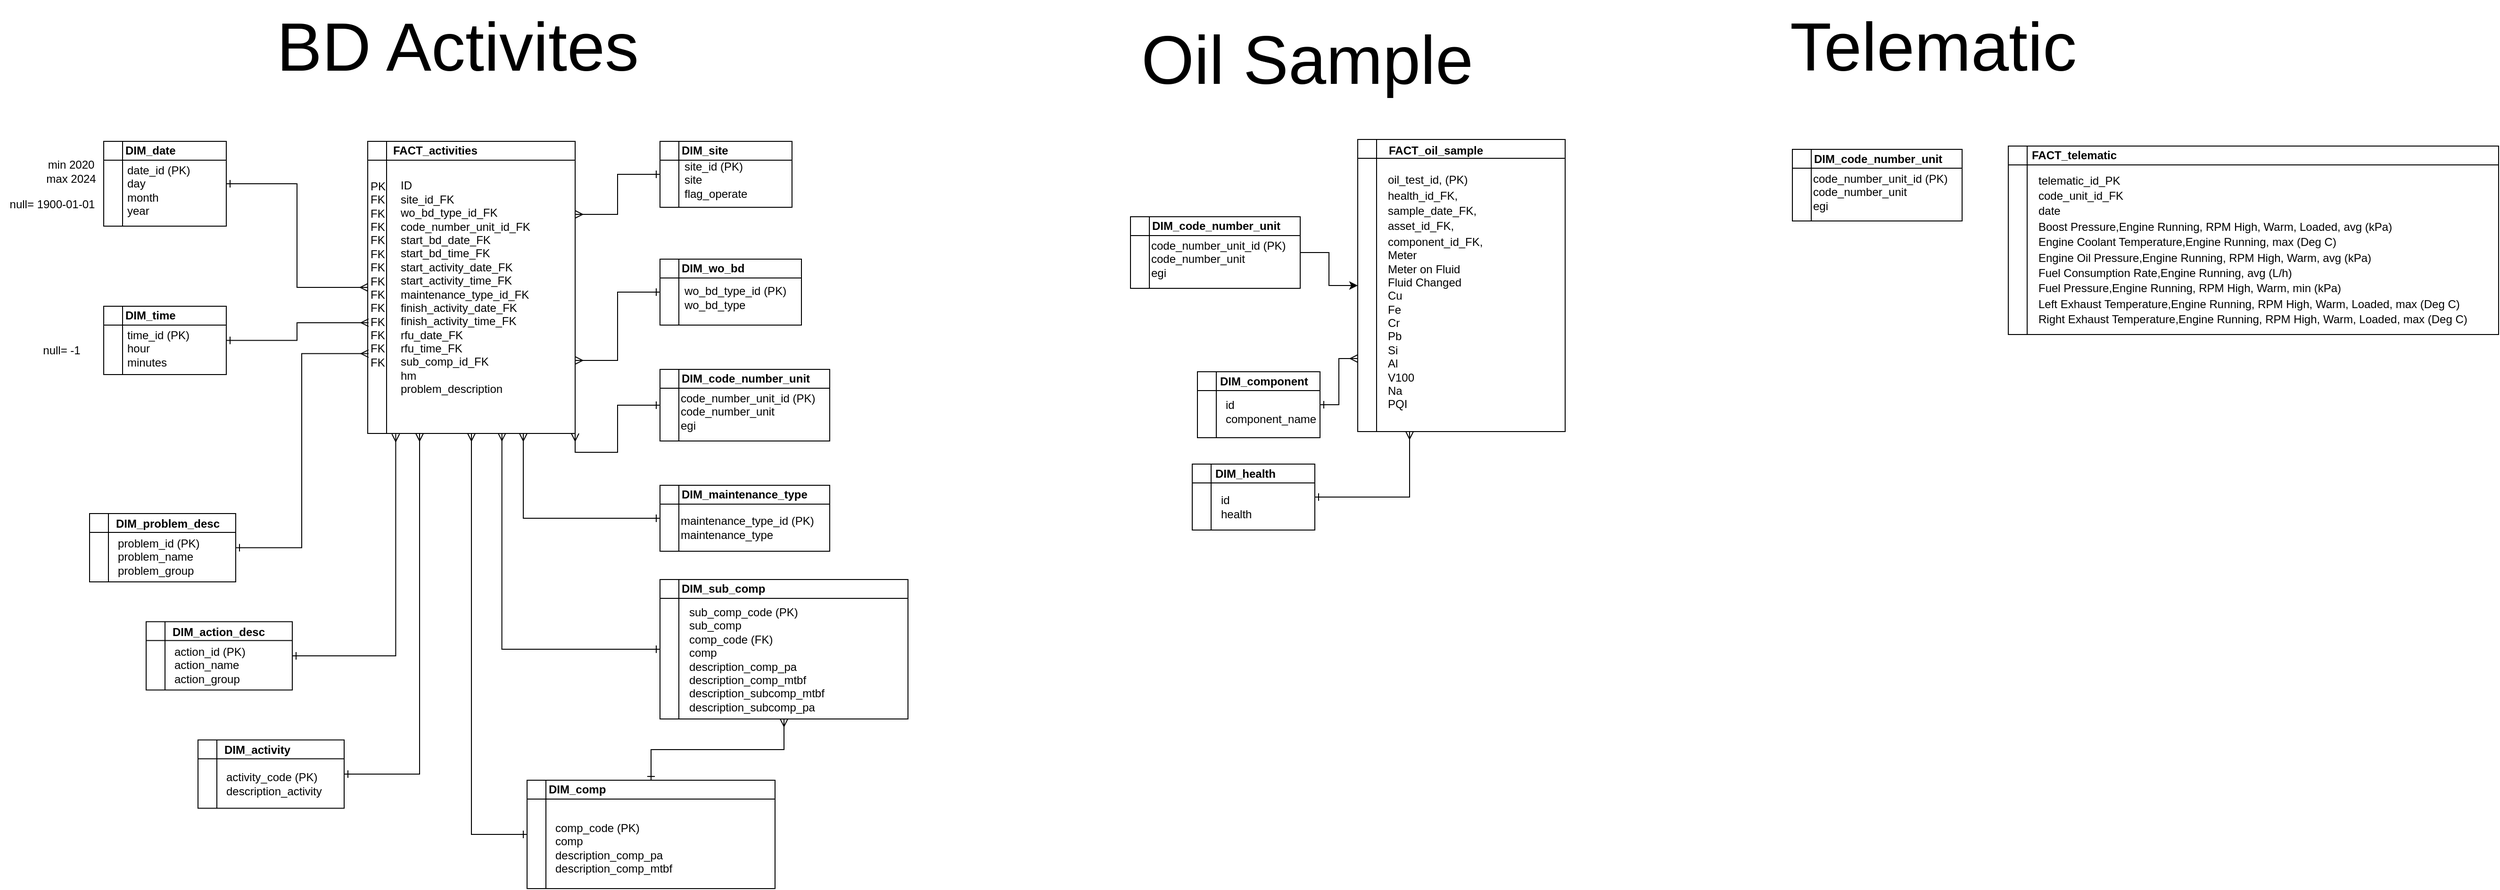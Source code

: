 <mxfile version="20.8.15" type="google"><diagram name="Page-1" id="2ca16b54-16f6-2749-3443-fa8db7711227"><mxGraphModel grid="0" page="0" gridSize="10" guides="1" tooltips="1" connect="1" arrows="1" fold="1" pageScale="1" pageWidth="1100" pageHeight="850" background="none" math="0" shadow="0"><root><mxCell id="0"/><mxCell id="1" parent="0"/><mxCell id="15fcgfCyNM4YxWVer398-3" value="" style="shape=internalStorage;whiteSpace=wrap;html=1;backgroundOutline=1;" vertex="1" parent="1"><mxGeometry x="-160" y="10" width="220" height="310" as="geometry"/></mxCell><mxCell id="15fcgfCyNM4YxWVer398-8" value="ID&lt;br&gt;site_id_FK&lt;br&gt;wo_bd_type_id_FK&lt;br&gt;code_number_unit_id_FK&lt;br&gt;start_bd_date_FK&lt;br&gt;start_bd_time_FK&lt;br&gt;start_activity_date_FK&lt;br&gt;start_activity_time_FK&lt;br&gt;maintenance_type_id_FK&lt;br&gt;finish_activity_date_FK&lt;br&gt;finish_activity_time_FK&lt;br&gt;rfu_date_FK&lt;br&gt;rfu_time_FK&lt;br&gt;sub_comp_id_FK&lt;br&gt;hm&lt;br&gt;problem_description" style="text;html=1;align=left;verticalAlign=middle;resizable=0;points=[];autosize=1;strokeColor=none;fillColor=none;fontSize=12;" vertex="1" parent="1"><mxGeometry x="-127.5" y="44" width="155" height="242" as="geometry"/></mxCell><mxCell id="15fcgfCyNM4YxWVer398-9" value="PK&lt;br&gt;FK&lt;br&gt;FK&lt;br&gt;FK&lt;br&gt;FK&lt;br&gt;FK&lt;br&gt;FK&lt;br&gt;FK&lt;br&gt;FK&lt;br&gt;FK&lt;br&gt;FK&lt;br&gt;FK&lt;br&gt;FK&lt;br&gt;FK&lt;br&gt;" style="text;html=1;align=left;verticalAlign=middle;resizable=0;points=[];autosize=1;strokeColor=none;fillColor=none;fontSize=12;spacing=3;" vertex="1" parent="1"><mxGeometry x="-160" y="41" width="40" height="220" as="geometry"/></mxCell><mxCell id="15fcgfCyNM4YxWVer398-10" value="FACT_activities" style="text;html=1;align=left;verticalAlign=middle;resizable=0;points=[];autosize=1;strokeColor=none;fillColor=none;fontSize=12;spacing=3;fontStyle=1" vertex="1" parent="1"><mxGeometry x="-136" y="5" width="110" height="30" as="geometry"/></mxCell><mxCell id="15fcgfCyNM4YxWVer398-35" style="edgeStyle=orthogonalEdgeStyle;rounded=0;orthogonalLoop=1;jettySize=auto;html=1;entryX=1;entryY=0.25;entryDx=0;entryDy=0;fontSize=12;endArrow=ERmany;endFill=0;startArrow=ERone;startFill=0;" edge="1" parent="1" source="15fcgfCyNM4YxWVer398-11" target="15fcgfCyNM4YxWVer398-3"><mxGeometry relative="1" as="geometry"/></mxCell><mxCell id="15fcgfCyNM4YxWVer398-11" value="" style="shape=internalStorage;whiteSpace=wrap;html=1;backgroundOutline=1;" vertex="1" parent="1"><mxGeometry x="150" y="10" width="140" height="70" as="geometry"/></mxCell><mxCell id="15fcgfCyNM4YxWVer398-12" value="DIM_site" style="text;html=1;align=left;verticalAlign=middle;resizable=0;points=[];autosize=1;strokeColor=none;fillColor=none;fontSize=12;spacing=3;fontStyle=1" vertex="1" parent="1"><mxGeometry x="170" y="5" width="70" height="30" as="geometry"/></mxCell><mxCell id="15fcgfCyNM4YxWVer398-13" value="site_id (PK)&lt;br&gt;site&lt;br&gt;flag_operate" style="text;html=1;align=left;verticalAlign=middle;resizable=0;points=[];autosize=1;strokeColor=none;fillColor=none;fontSize=12;" vertex="1" parent="1"><mxGeometry x="174" y="21" width="90" height="60" as="geometry"/></mxCell><mxCell id="15fcgfCyNM4YxWVer398-36" style="edgeStyle=orthogonalEdgeStyle;rounded=0;orthogonalLoop=1;jettySize=auto;html=1;entryX=1;entryY=0.75;entryDx=0;entryDy=0;fontSize=12;endArrow=ERmany;endFill=0;startArrow=ERone;startFill=0;" edge="1" parent="1" source="15fcgfCyNM4YxWVer398-14" target="15fcgfCyNM4YxWVer398-3"><mxGeometry relative="1" as="geometry"/></mxCell><mxCell id="15fcgfCyNM4YxWVer398-14" value="" style="shape=internalStorage;whiteSpace=wrap;html=1;backgroundOutline=1;" vertex="1" parent="1"><mxGeometry x="150" y="135" width="150" height="70" as="geometry"/></mxCell><mxCell id="15fcgfCyNM4YxWVer398-15" value="DIM_wo_bd" style="text;html=1;align=left;verticalAlign=middle;resizable=0;points=[];autosize=1;strokeColor=none;fillColor=none;fontSize=12;spacing=3;fontStyle=1" vertex="1" parent="1"><mxGeometry x="170" y="130" width="90" height="30" as="geometry"/></mxCell><mxCell id="15fcgfCyNM4YxWVer398-16" value="wo_bd_type_id (PK)&lt;br&gt;wo_bd_type" style="text;html=1;align=left;verticalAlign=middle;resizable=0;points=[];autosize=1;strokeColor=none;fillColor=none;fontSize=12;" vertex="1" parent="1"><mxGeometry x="174" y="156" width="130" height="40" as="geometry"/></mxCell><mxCell id="15fcgfCyNM4YxWVer398-38" style="edgeStyle=orthogonalEdgeStyle;rounded=0;orthogonalLoop=1;jettySize=auto;html=1;entryX=1;entryY=1;entryDx=0;entryDy=0;fontSize=12;startArrow=ERone;startFill=0;endArrow=ERmany;endFill=0;" edge="1" parent="1" source="15fcgfCyNM4YxWVer398-17" target="15fcgfCyNM4YxWVer398-3"><mxGeometry relative="1" as="geometry"/></mxCell><mxCell id="15fcgfCyNM4YxWVer398-17" value="" style="shape=internalStorage;whiteSpace=wrap;html=1;backgroundOutline=1;" vertex="1" parent="1"><mxGeometry x="150" y="252" width="180" height="76" as="geometry"/></mxCell><mxCell id="15fcgfCyNM4YxWVer398-18" value="DIM_code_number_unit" style="text;html=1;align=left;verticalAlign=middle;resizable=0;points=[];autosize=1;strokeColor=none;fillColor=none;fontSize=12;spacing=3;fontStyle=1" vertex="1" parent="1"><mxGeometry x="170" y="247" width="160" height="30" as="geometry"/></mxCell><mxCell id="15fcgfCyNM4YxWVer398-19" value="code_number_unit_id (PK)&lt;br&gt;code_number_unit&lt;br&gt;egi" style="text;html=1;align=left;verticalAlign=middle;resizable=0;points=[];autosize=1;strokeColor=none;fillColor=none;fontSize=12;" vertex="1" parent="1"><mxGeometry x="170" y="267" width="170" height="60" as="geometry"/></mxCell><mxCell id="15fcgfCyNM4YxWVer398-34" style="edgeStyle=orthogonalEdgeStyle;rounded=0;orthogonalLoop=1;jettySize=auto;html=1;entryX=0;entryY=0.5;entryDx=0;entryDy=0;fontSize=12;startArrow=ERone;startFill=0;endArrow=ERmany;endFill=0;" edge="1" parent="1" source="15fcgfCyNM4YxWVer398-20" target="15fcgfCyNM4YxWVer398-3"><mxGeometry relative="1" as="geometry"/></mxCell><mxCell id="15fcgfCyNM4YxWVer398-20" value="" style="shape=internalStorage;whiteSpace=wrap;html=1;backgroundOutline=1;" vertex="1" parent="1"><mxGeometry x="-440" y="10" width="130" height="90" as="geometry"/></mxCell><mxCell id="15fcgfCyNM4YxWVer398-21" value="DIM_date" style="text;html=1;align=left;verticalAlign=middle;resizable=0;points=[];autosize=1;strokeColor=none;fillColor=none;fontSize=12;spacing=3;fontStyle=1" vertex="1" parent="1"><mxGeometry x="-420" y="5" width="80" height="30" as="geometry"/></mxCell><mxCell id="15fcgfCyNM4YxWVer398-22" value="date_id (PK)&lt;br&gt;day&lt;br&gt;month&lt;br&gt;year" style="text;html=1;align=left;verticalAlign=middle;resizable=0;points=[];autosize=1;strokeColor=none;fillColor=none;fontSize=12;" vertex="1" parent="1"><mxGeometry x="-417" y="27" width="90" height="70" as="geometry"/></mxCell><mxCell id="15fcgfCyNM4YxWVer398-33" style="edgeStyle=orthogonalEdgeStyle;rounded=0;orthogonalLoop=1;jettySize=auto;html=1;fontSize=12;entryX=0.022;entryY=0.734;entryDx=0;entryDy=0;entryPerimeter=0;startArrow=ERone;startFill=0;endArrow=ERmany;endFill=0;" edge="1" parent="1" source="15fcgfCyNM4YxWVer398-23" target="15fcgfCyNM4YxWVer398-9"><mxGeometry relative="1" as="geometry"><mxPoint x="-200.0" y="280" as="targetPoint"/></mxGeometry></mxCell><mxCell id="15fcgfCyNM4YxWVer398-23" value="" style="shape=internalStorage;whiteSpace=wrap;html=1;backgroundOutline=1;" vertex="1" parent="1"><mxGeometry x="-440" y="185" width="130" height="72.5" as="geometry"/></mxCell><mxCell id="15fcgfCyNM4YxWVer398-24" value="DIM_time" style="text;html=1;align=left;verticalAlign=middle;resizable=0;points=[];autosize=1;strokeColor=none;fillColor=none;fontSize=12;spacing=3;fontStyle=1" vertex="1" parent="1"><mxGeometry x="-420" y="180" width="80" height="30" as="geometry"/></mxCell><mxCell id="15fcgfCyNM4YxWVer398-25" value="time_id (PK)&lt;br&gt;hour&lt;br&gt;minutes" style="text;html=1;align=left;verticalAlign=middle;resizable=0;points=[];autosize=1;strokeColor=none;fillColor=none;fontSize=12;" vertex="1" parent="1"><mxGeometry x="-417" y="200" width="90" height="60" as="geometry"/></mxCell><mxCell id="15fcgfCyNM4YxWVer398-39" style="edgeStyle=orthogonalEdgeStyle;rounded=0;orthogonalLoop=1;jettySize=auto;html=1;entryX=0.75;entryY=1;entryDx=0;entryDy=0;fontSize=12;startArrow=ERone;startFill=0;endArrow=ERmany;endFill=0;" edge="1" parent="1" source="15fcgfCyNM4YxWVer398-26" target="15fcgfCyNM4YxWVer398-3"><mxGeometry relative="1" as="geometry"/></mxCell><mxCell id="15fcgfCyNM4YxWVer398-26" value="" style="shape=internalStorage;whiteSpace=wrap;html=1;backgroundOutline=1;" vertex="1" parent="1"><mxGeometry x="150" y="375" width="180" height="70" as="geometry"/></mxCell><mxCell id="15fcgfCyNM4YxWVer398-27" value="DIM_maintenance_type" style="text;html=1;align=left;verticalAlign=middle;resizable=0;points=[];autosize=1;strokeColor=none;fillColor=none;fontSize=12;spacing=3;fontStyle=1" vertex="1" parent="1"><mxGeometry x="170" y="370" width="160" height="30" as="geometry"/></mxCell><mxCell id="15fcgfCyNM4YxWVer398-28" value="maintenance_type_id (PK)&lt;br&gt;maintenance_type" style="text;html=1;align=left;verticalAlign=middle;resizable=0;points=[];autosize=1;strokeColor=none;fillColor=none;fontSize=12;" vertex="1" parent="1"><mxGeometry x="170" y="400" width="160" height="40" as="geometry"/></mxCell><mxCell id="15fcgfCyNM4YxWVer398-40" style="edgeStyle=orthogonalEdgeStyle;rounded=0;orthogonalLoop=1;jettySize=auto;html=1;entryX=0.647;entryY=0.999;entryDx=0;entryDy=0;fontSize=12;startArrow=ERone;startFill=0;endArrow=ERmany;endFill=0;entryPerimeter=0;" edge="1" parent="1" source="15fcgfCyNM4YxWVer398-29" target="15fcgfCyNM4YxWVer398-3"><mxGeometry relative="1" as="geometry"/></mxCell><mxCell id="15fcgfCyNM4YxWVer398-29" value="" style="shape=internalStorage;whiteSpace=wrap;html=1;backgroundOutline=1;" vertex="1" parent="1"><mxGeometry x="150" y="475" width="263" height="148" as="geometry"/></mxCell><mxCell id="15fcgfCyNM4YxWVer398-30" value="DIM_sub_comp" style="text;html=1;align=left;verticalAlign=middle;resizable=0;points=[];autosize=1;strokeColor=none;fillColor=none;fontSize=12;spacing=3;fontStyle=1" vertex="1" parent="1"><mxGeometry x="170" y="470" width="110" height="30" as="geometry"/></mxCell><mxCell id="15fcgfCyNM4YxWVer398-31" value="sub_comp_code (PK)&lt;br&gt;sub_comp&lt;br&gt;comp_code (FK)&lt;br&gt;comp&lt;br&gt;description_comp_pa&lt;br&gt;description_comp_mtbf&lt;br style=&quot;border-color: var(--border-color);&quot;&gt;description_subcomp_mtbf&lt;br&gt;description_subcomp_pa" style="text;html=1;align=left;verticalAlign=middle;resizable=0;points=[];autosize=1;strokeColor=none;fillColor=none;fontSize=12;" vertex="1" parent="1"><mxGeometry x="179" y="496" width="161" height="127" as="geometry"/></mxCell><mxCell id="15fcgfCyNM4YxWVer398-41" value="min 2020&lt;br&gt;max 2024" style="text;html=1;align=center;verticalAlign=middle;resizable=0;points=[];autosize=1;strokeColor=none;fillColor=none;fontSize=12;" vertex="1" parent="1"><mxGeometry x="-515" y="22" width="80" height="40" as="geometry"/></mxCell><mxCell id="15fcgfCyNM4YxWVer398-43" value="null= 1900-01-01" style="text;html=1;align=center;verticalAlign=middle;resizable=0;points=[];autosize=1;strokeColor=none;fillColor=none;fontSize=12;" vertex="1" parent="1"><mxGeometry x="-550" y="62" width="110" height="30" as="geometry"/></mxCell><mxCell id="15fcgfCyNM4YxWVer398-44" value="null= -1" style="text;html=1;align=center;verticalAlign=middle;resizable=0;points=[];autosize=1;strokeColor=none;fillColor=none;fontSize=12;" vertex="1" parent="1"><mxGeometry x="-515" y="217" width="60" height="30" as="geometry"/></mxCell><mxCell id="15fcgfCyNM4YxWVer398-45" value="" style="shape=internalStorage;whiteSpace=wrap;html=1;backgroundOutline=1;" vertex="1" parent="1"><mxGeometry x="890" y="8" width="220" height="310" as="geometry"/></mxCell><mxCell id="15fcgfCyNM4YxWVer398-67" style="edgeStyle=orthogonalEdgeStyle;rounded=0;orthogonalLoop=1;jettySize=auto;html=1;entryX=0;entryY=0.75;entryDx=0;entryDy=0;fontSize=12;startArrow=ERone;startFill=0;endArrow=ERmany;endFill=0;" edge="1" parent="1" source="15fcgfCyNM4YxWVer398-61" target="15fcgfCyNM4YxWVer398-45"><mxGeometry relative="1" as="geometry"/></mxCell><mxCell id="15fcgfCyNM4YxWVer398-61" value="" style="shape=internalStorage;whiteSpace=wrap;html=1;backgroundOutline=1;" vertex="1" parent="1"><mxGeometry x="720" y="254.5" width="130" height="70" as="geometry"/></mxCell><mxCell id="15fcgfCyNM4YxWVer398-62" value="DIM_component" style="text;html=1;align=left;verticalAlign=middle;resizable=0;points=[];autosize=1;strokeColor=none;fillColor=none;fontSize=12;spacing=3;fontStyle=1" vertex="1" parent="1"><mxGeometry x="741" y="249.5" width="120" height="30" as="geometry"/></mxCell><mxCell id="15fcgfCyNM4YxWVer398-63" value="id&lt;br&gt;component_name" style="text;html=1;align=left;verticalAlign=middle;resizable=0;points=[];autosize=1;strokeColor=none;fillColor=none;fontSize=12;" vertex="1" parent="1"><mxGeometry x="748" y="277" width="120" height="40" as="geometry"/></mxCell><mxCell id="15fcgfCyNM4YxWVer398-68" value="&lt;div style=&quot;box-sizing: border-box; overflow: auto; padding: 1px 0px; margin-top: 0px; margin-bottom: 0px; line-height: inherit; word-break: break-all; overflow-wrap: break-word; border: 0px; border-radius: 0px; vertical-align: baseline;&quot;&gt;oil_test_id, (PK)&lt;/div&gt;&lt;div style=&quot;box-sizing: border-box; overflow: auto; padding: 1px 0px; margin-top: 0px; margin-bottom: 0px; line-height: inherit; word-break: break-all; overflow-wrap: break-word; border: 0px; border-radius: 0px; vertical-align: baseline;&quot;&gt;health_id_FK, &lt;/div&gt;&lt;div style=&quot;box-sizing: border-box; overflow: auto; padding: 1px 0px; margin-top: 0px; margin-bottom: 0px; line-height: inherit; word-break: break-all; overflow-wrap: break-word; border: 0px; border-radius: 0px; vertical-align: baseline;&quot;&gt;sample_date_FK, &lt;/div&gt;&lt;div style=&quot;box-sizing: border-box; overflow: auto; padding: 1px 0px; margin-top: 0px; margin-bottom: 0px; line-height: inherit; word-break: break-all; overflow-wrap: break-word; border: 0px; border-radius: 0px; vertical-align: baseline;&quot;&gt;asset_id_FK, &lt;/div&gt;&lt;div style=&quot;box-sizing: border-box; overflow: auto; padding: 1px 0px; margin-top: 0px; margin-bottom: 0px; line-height: inherit; word-break: break-all; overflow-wrap: break-word; border: 0px; border-radius: 0px; vertical-align: baseline;&quot;&gt;component_id_FK,&lt;br&gt;Meter&lt;br&gt;Meter on Fluid&lt;br&gt;Fluid Changed&lt;br&gt;Cu&lt;br&gt;Fe&lt;br&gt;Cr&lt;br&gt;Pb&lt;br&gt;Si&lt;br&gt;Al&lt;br&gt;V100&lt;br&gt;Na&lt;br&gt;PQI&lt;/div&gt;" style="text;html=1;align=left;verticalAlign=middle;resizable=0;points=[];autosize=1;strokeColor=none;fillColor=none;fontSize=12;fontFamily=Helvetica;" vertex="1" parent="1"><mxGeometry x="920" y="35" width="120" height="270" as="geometry"/></mxCell><mxCell id="15fcgfCyNM4YxWVer398-72" style="edgeStyle=orthogonalEdgeStyle;rounded=0;orthogonalLoop=1;jettySize=auto;html=1;entryX=0.25;entryY=1;entryDx=0;entryDy=0;fontFamily=Helvetica;fontSize=12;startArrow=ERone;startFill=0;endArrow=ERmany;endFill=0;" edge="1" parent="1" source="15fcgfCyNM4YxWVer398-69" target="15fcgfCyNM4YxWVer398-45"><mxGeometry relative="1" as="geometry"/></mxCell><mxCell id="15fcgfCyNM4YxWVer398-69" value="" style="shape=internalStorage;whiteSpace=wrap;html=1;backgroundOutline=1;" vertex="1" parent="1"><mxGeometry x="714.5" y="352.5" width="130" height="70" as="geometry"/></mxCell><mxCell id="15fcgfCyNM4YxWVer398-70" value="DIM_health" style="text;html=1;align=left;verticalAlign=middle;resizable=0;points=[];autosize=1;strokeColor=none;fillColor=none;fontSize=12;spacing=3;fontStyle=1" vertex="1" parent="1"><mxGeometry x="735.5" y="347.5" width="90" height="30" as="geometry"/></mxCell><mxCell id="15fcgfCyNM4YxWVer398-71" value="id&lt;br&gt;health" style="text;html=1;align=left;verticalAlign=middle;resizable=0;points=[];autosize=1;strokeColor=none;fillColor=none;fontSize=12;" vertex="1" parent="1"><mxGeometry x="743" y="377.5" width="60" height="40" as="geometry"/></mxCell><mxCell id="15fcgfCyNM4YxWVer398-73" value="FACT_oil_sample" style="text;html=1;align=left;verticalAlign=middle;resizable=0;points=[];autosize=1;strokeColor=none;fillColor=none;fontSize=12;spacing=3;fontStyle=1" vertex="1" parent="1"><mxGeometry x="920" y="5" width="130" height="30" as="geometry"/></mxCell><mxCell id="15fcgfCyNM4YxWVer398-77" value="" style="shape=internalStorage;whiteSpace=wrap;html=1;backgroundOutline=1;" vertex="1" parent="1"><mxGeometry x="1580" y="15" width="520" height="200" as="geometry"/></mxCell><mxCell id="15fcgfCyNM4YxWVer398-78" value="FACT_telematic" style="text;html=1;align=left;verticalAlign=middle;resizable=0;points=[];autosize=1;strokeColor=none;fillColor=none;fontSize=12;spacing=3;fontStyle=1" vertex="1" parent="1"><mxGeometry x="1602" y="10" width="120" height="30" as="geometry"/></mxCell><mxCell id="15fcgfCyNM4YxWVer398-79" value="&lt;div style=&quot;box-sizing: border-box; overflow: auto; padding: 1px 0px; margin-top: 0px; margin-bottom: 0px; line-height: inherit; word-break: break-all; overflow-wrap: break-word; border: 0px; border-radius: 0px; vertical-align: baseline;&quot;&gt;&lt;div style=&quot;box-sizing: border-box; overflow: auto; padding: 1px 0px; margin-top: 0px; margin-bottom: 0px; line-height: inherit; word-break: break-all; overflow-wrap: break-word; border: 0px; border-radius: 0px; vertical-align: baseline;&quot;&gt;telematic_id_PK&lt;/div&gt;&lt;div style=&quot;box-sizing: border-box; overflow: auto; padding: 1px 0px; margin-top: 0px; margin-bottom: 0px; line-height: inherit; word-break: break-all; overflow-wrap: break-word; border: 0px; border-radius: 0px; vertical-align: baseline;&quot;&gt;code_unit_id_FK&lt;br&gt;&lt;/div&gt;&lt;div style=&quot;box-sizing: border-box; overflow: auto; padding: 1px 0px; margin-top: 0px; margin-bottom: 0px; line-height: inherit; word-break: break-all; overflow-wrap: break-word; border: 0px; border-radius: 0px; vertical-align: baseline;&quot;&gt;date&lt;/div&gt;&lt;div style=&quot;box-sizing: border-box; overflow: auto; padding: 1px 0px; margin-top: 0px; margin-bottom: 0px; line-height: inherit; word-break: break-all; overflow-wrap: break-word; border: 0px; border-radius: 0px; vertical-align: baseline;&quot;&gt;Boost Pressure,Engine Running, RPM High, Warm, Loaded, avg (kPa)&lt;/div&gt;&lt;div style=&quot;box-sizing: border-box; overflow: auto; padding: 1px 0px; margin-top: 0px; margin-bottom: 0px; line-height: inherit; word-break: break-all; overflow-wrap: break-word; border: 0px; border-radius: 0px; vertical-align: baseline;&quot;&gt;Engine Coolant Temperature,Engine Running, max (Deg C)&lt;/div&gt;&lt;div style=&quot;box-sizing: border-box; overflow: auto; padding: 1px 0px; margin-top: 0px; margin-bottom: 0px; line-height: inherit; word-break: break-all; overflow-wrap: break-word; border: 0px; border-radius: 0px; vertical-align: baseline;&quot;&gt;Engine Oil Pressure,Engine Running, RPM High, Warm, avg (kPa)&lt;/div&gt;&lt;div style=&quot;box-sizing: border-box; overflow: auto; padding: 1px 0px; margin-top: 0px; margin-bottom: 0px; line-height: inherit; word-break: break-all; overflow-wrap: break-word; border: 0px; border-radius: 0px; vertical-align: baseline;&quot;&gt;Fuel Consumption Rate,Engine Running, avg (L/h)&lt;/div&gt;&lt;div style=&quot;box-sizing: border-box; overflow: auto; padding: 1px 0px; margin-top: 0px; margin-bottom: 0px; line-height: inherit; word-break: break-all; overflow-wrap: break-word; border: 0px; border-radius: 0px; vertical-align: baseline;&quot;&gt;Fuel Pressure,Engine Running, RPM High, Warm, min (kPa)&lt;/div&gt;&lt;div style=&quot;box-sizing: border-box; overflow: auto; padding: 1px 0px; margin-top: 0px; margin-bottom: 0px; line-height: inherit; word-break: break-all; overflow-wrap: break-word; border: 0px; border-radius: 0px; vertical-align: baseline;&quot;&gt;Left Exhaust Temperature,Engine Running, RPM High, Warm, Loaded, max (Deg C)&lt;/div&gt;&lt;div style=&quot;box-sizing: border-box; overflow: auto; padding: 1px 0px; margin-top: 0px; margin-bottom: 0px; line-height: inherit; word-break: break-all; overflow-wrap: break-word; border: 0px; border-radius: 0px; vertical-align: baseline;&quot;&gt;Right Exhaust Temperature,Engine Running, RPM High, Warm, Loaded, max (Deg C)&lt;/div&gt;&lt;/div&gt;" style="text;html=1;align=left;verticalAlign=middle;resizable=0;points=[];autosize=1;strokeColor=none;fillColor=none;fontSize=12;fontFamily=Helvetica;" vertex="1" parent="1"><mxGeometry x="1610" y="35" width="480" height="180" as="geometry"/></mxCell><mxCell id="15fcgfCyNM4YxWVer398-87" value="&lt;font style=&quot;font-size: 72px;&quot;&gt;BD Activites&lt;/font&gt;" style="text;html=1;align=center;verticalAlign=middle;resizable=0;points=[];autosize=1;strokeColor=none;fillColor=none;fontSize=12;fontFamily=Helvetica;" vertex="1" parent="1"><mxGeometry x="-270" y="-140" width="410" height="100" as="geometry"/></mxCell><mxCell id="15fcgfCyNM4YxWVer398-88" value="&lt;font style=&quot;font-size: 72px;&quot;&gt;Oil Sample&lt;/font&gt;" style="text;html=1;align=center;verticalAlign=middle;resizable=0;points=[];autosize=1;strokeColor=none;fillColor=none;fontSize=12;fontFamily=Helvetica;" vertex="1" parent="1"><mxGeometry x="646" y="-126" width="380" height="100" as="geometry"/></mxCell><mxCell id="15fcgfCyNM4YxWVer398-89" value="&lt;font style=&quot;font-size: 72px;&quot;&gt;Telematic&lt;/font&gt;" style="text;html=1;align=center;verticalAlign=middle;resizable=0;points=[];autosize=1;strokeColor=none;fillColor=none;fontSize=12;fontFamily=Helvetica;" vertex="1" parent="1"><mxGeometry x="1335" y="-140" width="330" height="100" as="geometry"/></mxCell><mxCell id="ZYapJC8qhUo_RbqZlM3T-2" value="" style="shape=internalStorage;whiteSpace=wrap;html=1;backgroundOutline=1;" vertex="1" parent="1"><mxGeometry x="-455" y="405" width="155" height="72.5" as="geometry"/></mxCell><mxCell id="ZYapJC8qhUo_RbqZlM3T-3" value="DIM_problem_desc" style="text;html=1;align=left;verticalAlign=middle;resizable=0;points=[];autosize=1;strokeColor=none;fillColor=none;fontSize=12;spacing=3;fontStyle=1" vertex="1" parent="1"><mxGeometry x="-430" y="401.75" width="130" height="28" as="geometry"/></mxCell><mxCell id="ZYapJC8qhUo_RbqZlM3T-4" value="problem_id (PK)&lt;br&gt;problem_name&lt;br&gt;problem_group" style="text;html=1;align=left;verticalAlign=middle;resizable=0;points=[];autosize=1;strokeColor=none;fillColor=none;fontSize=12;" vertex="1" parent="1"><mxGeometry x="-427" y="423.75" width="105" height="55" as="geometry"/></mxCell><mxCell id="ZYapJC8qhUo_RbqZlM3T-5" style="edgeStyle=orthogonalEdgeStyle;rounded=0;orthogonalLoop=1;jettySize=auto;html=1;fontSize=12;entryX=0.022;entryY=0.883;entryDx=0;entryDy=0;entryPerimeter=0;startArrow=ERone;startFill=0;endArrow=ERmany;endFill=0;exitX=1;exitY=0.5;exitDx=0;exitDy=0;" edge="1" parent="1" source="ZYapJC8qhUo_RbqZlM3T-2" target="15fcgfCyNM4YxWVer398-9"><mxGeometry relative="1" as="geometry"><mxPoint x="-136.0" y="475.0" as="targetPoint"/><mxPoint x="-285.16" y="453.931" as="sourcePoint"/></mxGeometry></mxCell><mxCell id="ZYapJC8qhUo_RbqZlM3T-6" value="" style="shape=internalStorage;whiteSpace=wrap;html=1;backgroundOutline=1;" vertex="1" parent="1"><mxGeometry x="-395" y="519.75" width="155" height="72.5" as="geometry"/></mxCell><mxCell id="ZYapJC8qhUo_RbqZlM3T-7" value="DIM_action_desc" style="text;html=1;align=left;verticalAlign=middle;resizable=0;points=[];autosize=1;strokeColor=none;fillColor=none;fontSize=12;spacing=3;fontStyle=1" vertex="1" parent="1"><mxGeometry x="-370" y="516.5" width="118" height="28" as="geometry"/></mxCell><mxCell id="ZYapJC8qhUo_RbqZlM3T-8" value="action_id (PK)&lt;br&gt;action_name&lt;br&gt;action_group" style="text;html=1;align=left;verticalAlign=middle;resizable=0;points=[];autosize=1;strokeColor=none;fillColor=none;fontSize=12;" vertex="1" parent="1"><mxGeometry x="-367" y="538.5" width="93" height="55" as="geometry"/></mxCell><mxCell id="ZYapJC8qhUo_RbqZlM3T-9" style="edgeStyle=orthogonalEdgeStyle;rounded=0;orthogonalLoop=1;jettySize=auto;html=1;fontSize=12;startArrow=ERone;startFill=0;endArrow=ERmany;endFill=0;exitX=1;exitY=0.5;exitDx=0;exitDy=0;entryX=0.135;entryY=1.002;entryDx=0;entryDy=0;entryPerimeter=0;" edge="1" parent="1" source="ZYapJC8qhUo_RbqZlM3T-6" target="15fcgfCyNM4YxWVer398-3"><mxGeometry relative="1" as="geometry"><mxPoint x="-138" y="312" as="targetPoint"/><mxPoint x="-290" y="451.25" as="sourcePoint"/></mxGeometry></mxCell><mxCell id="ZYapJC8qhUo_RbqZlM3T-10" value="" style="shape=internalStorage;whiteSpace=wrap;html=1;backgroundOutline=1;" vertex="1" parent="1"><mxGeometry x="-340" y="645.25" width="155" height="72.5" as="geometry"/></mxCell><mxCell id="ZYapJC8qhUo_RbqZlM3T-11" value="DIM_activity" style="text;html=1;align=left;verticalAlign=middle;resizable=0;points=[];autosize=1;strokeColor=none;fillColor=none;fontSize=12;spacing=3;fontStyle=1" vertex="1" parent="1"><mxGeometry x="-315" y="642" width="90" height="28" as="geometry"/></mxCell><mxCell id="ZYapJC8qhUo_RbqZlM3T-12" value="activity_code (PK)&lt;br&gt;description_activity" style="text;html=1;align=left;verticalAlign=middle;resizable=0;points=[];autosize=1;strokeColor=none;fillColor=none;fontSize=12;" vertex="1" parent="1"><mxGeometry x="-312" y="671" width="119" height="41" as="geometry"/></mxCell><mxCell id="ZYapJC8qhUo_RbqZlM3T-15" style="edgeStyle=orthogonalEdgeStyle;rounded=0;orthogonalLoop=1;jettySize=auto;html=1;fontSize=12;entryX=0.25;entryY=1;entryDx=0;entryDy=0;startArrow=ERone;startFill=0;endArrow=ERmany;endFill=0;exitX=1;exitY=0.5;exitDx=0;exitDy=0;" edge="1" parent="1" source="ZYapJC8qhUo_RbqZlM3T-10" target="15fcgfCyNM4YxWVer398-3"><mxGeometry relative="1" as="geometry"><mxPoint x="-132.62" y="336.51" as="targetPoint"/><mxPoint x="-230" y="566.0" as="sourcePoint"/></mxGeometry></mxCell><mxCell id="ZYapJC8qhUo_RbqZlM3T-17" value="" style="shape=internalStorage;whiteSpace=wrap;html=1;backgroundOutline=1;" vertex="1" parent="1"><mxGeometry x="9" y="688" width="263" height="115" as="geometry"/></mxCell><mxCell id="ZYapJC8qhUo_RbqZlM3T-18" value="DIM_comp" style="text;html=1;align=left;verticalAlign=middle;resizable=0;points=[];autosize=1;strokeColor=none;fillColor=none;fontSize=12;spacing=3;fontStyle=1" vertex="1" parent="1"><mxGeometry x="29" y="684" width="81" height="28" as="geometry"/></mxCell><mxCell id="ZYapJC8qhUo_RbqZlM3T-19" value="comp_code (PK)&lt;br style=&quot;border-color: var(--border-color);&quot;&gt;comp&lt;br style=&quot;border-color: var(--border-color);&quot;&gt;description_comp_pa&lt;br style=&quot;border-color: var(--border-color);&quot;&gt;description_comp_mtbf" style="text;html=1;align=left;verticalAlign=middle;resizable=0;points=[];autosize=1;strokeColor=none;fillColor=none;fontSize=12;" vertex="1" parent="1"><mxGeometry x="37" y="725" width="142" height="70" as="geometry"/></mxCell><mxCell id="ZYapJC8qhUo_RbqZlM3T-20" style="edgeStyle=orthogonalEdgeStyle;rounded=0;orthogonalLoop=1;jettySize=auto;html=1;entryX=0.5;entryY=1;entryDx=0;entryDy=0;fontSize=12;startArrow=ERone;startFill=0;endArrow=ERmany;endFill=0;exitX=0;exitY=0.5;exitDx=0;exitDy=0;" edge="1" parent="1" source="ZYapJC8qhUo_RbqZlM3T-17" target="15fcgfCyNM4YxWVer398-3"><mxGeometry relative="1" as="geometry"><mxPoint x="95.66" y="549.31" as="sourcePoint"/><mxPoint x="-72.0" y="320.0" as="targetPoint"/></mxGeometry></mxCell><mxCell id="ZYapJC8qhUo_RbqZlM3T-21" style="edgeStyle=orthogonalEdgeStyle;rounded=0;orthogonalLoop=1;jettySize=auto;html=1;fontSize=12;startArrow=ERone;startFill=0;endArrow=ERmany;endFill=0;exitX=0.5;exitY=0;exitDx=0;exitDy=0;" edge="1" parent="1" source="ZYapJC8qhUo_RbqZlM3T-17" target="15fcgfCyNM4YxWVer398-29"><mxGeometry relative="1" as="geometry"><mxPoint x="160" y="559.0" as="sourcePoint"/><mxPoint x="293" y="615" as="targetPoint"/></mxGeometry></mxCell><mxCell id="7aqCU9maGnxdbmX7IMYj-6" style="edgeStyle=orthogonalEdgeStyle;rounded=0;orthogonalLoop=1;jettySize=auto;html=1;" edge="1" parent="1" source="7aqCU9maGnxdbmX7IMYj-2" target="15fcgfCyNM4YxWVer398-45"><mxGeometry relative="1" as="geometry"/></mxCell><mxCell id="7aqCU9maGnxdbmX7IMYj-2" value="" style="shape=internalStorage;whiteSpace=wrap;html=1;backgroundOutline=1;" vertex="1" parent="1"><mxGeometry x="649" y="90" width="180" height="76" as="geometry"/></mxCell><mxCell id="7aqCU9maGnxdbmX7IMYj-3" value="DIM_code_number_unit" style="text;html=1;align=left;verticalAlign=middle;resizable=0;points=[];autosize=1;strokeColor=none;fillColor=none;fontSize=12;spacing=3;fontStyle=1" vertex="1" parent="1"><mxGeometry x="669" y="85" width="160" height="30" as="geometry"/></mxCell><mxCell id="7aqCU9maGnxdbmX7IMYj-4" value="code_number_unit_id (PK)&lt;br&gt;code_number_unit&lt;br&gt;egi" style="text;html=1;align=left;verticalAlign=middle;resizable=0;points=[];autosize=1;strokeColor=none;fillColor=none;fontSize=12;" vertex="1" parent="1"><mxGeometry x="669" y="105" width="170" height="60" as="geometry"/></mxCell><mxCell id="7aqCU9maGnxdbmX7IMYj-7" value="" style="shape=internalStorage;whiteSpace=wrap;html=1;backgroundOutline=1;" vertex="1" parent="1"><mxGeometry x="1351" y="18.5" width="180" height="76" as="geometry"/></mxCell><mxCell id="7aqCU9maGnxdbmX7IMYj-8" value="DIM_code_number_unit" style="text;html=1;align=left;verticalAlign=middle;resizable=0;points=[];autosize=1;strokeColor=none;fillColor=none;fontSize=12;spacing=3;fontStyle=1" vertex="1" parent="1"><mxGeometry x="1371" y="13.5" width="160" height="30" as="geometry"/></mxCell><mxCell id="7aqCU9maGnxdbmX7IMYj-9" value="code_number_unit_id (PK)&lt;br&gt;code_number_unit&lt;br&gt;egi" style="text;html=1;align=left;verticalAlign=middle;resizable=0;points=[];autosize=1;strokeColor=none;fillColor=none;fontSize=12;" vertex="1" parent="1"><mxGeometry x="1371" y="33.5" width="170" height="60" as="geometry"/></mxCell></root></mxGraphModel></diagram></mxfile>